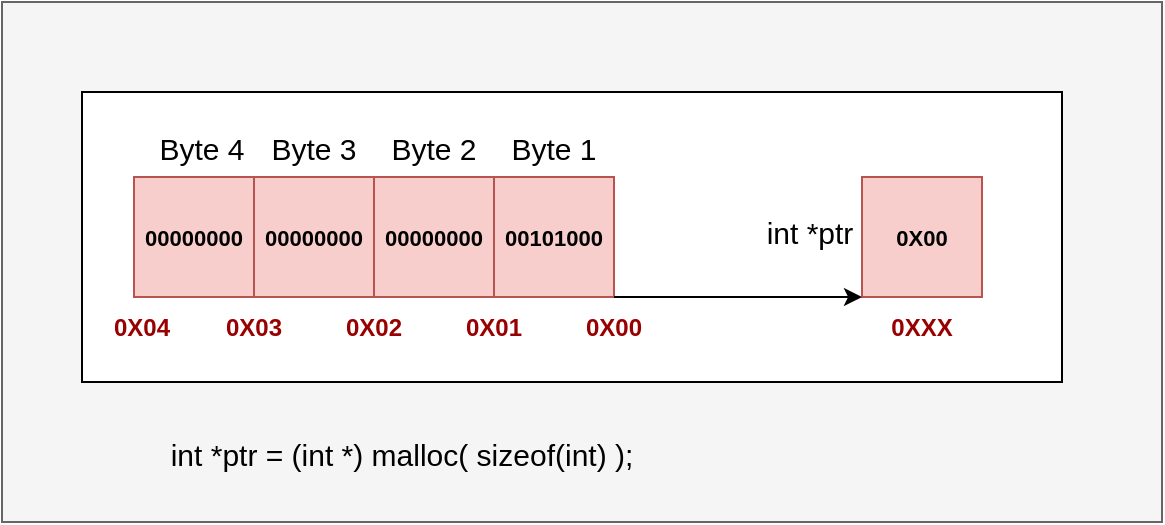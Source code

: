 <mxfile version="24.1.0" type="device">
  <diagram name="Page-1" id="hrw902O539XTYLNtP8d-">
    <mxGraphModel dx="984" dy="667" grid="1" gridSize="10" guides="1" tooltips="1" connect="1" arrows="1" fold="1" page="1" pageScale="1" pageWidth="827" pageHeight="1169" math="0" shadow="0">
      <root>
        <mxCell id="0" />
        <mxCell id="1" parent="0" />
        <mxCell id="lFsfy4obLwNb20StSC2V-19" value="" style="rounded=0;whiteSpace=wrap;html=1;fillColor=#f5f5f5;fontColor=#333333;strokeColor=#666666;" parent="1" vertex="1">
          <mxGeometry x="40" y="110" width="580" height="260" as="geometry" />
        </mxCell>
        <mxCell id="lFsfy4obLwNb20StSC2V-14" value="" style="rounded=0;whiteSpace=wrap;html=1;" parent="1" vertex="1">
          <mxGeometry x="80" y="155" width="490" height="145" as="geometry" />
        </mxCell>
        <mxCell id="lFsfy4obLwNb20StSC2V-2" value="&lt;span style=&quot;font-size: 11px;&quot;&gt;00000000&lt;/span&gt;" style="rounded=0;whiteSpace=wrap;html=1;fillColor=#f8cecc;strokeColor=#b85450;fontStyle=1;fontSize=11;" parent="1" vertex="1">
          <mxGeometry x="106" y="197.5" width="60" height="60" as="geometry" />
        </mxCell>
        <mxCell id="lFsfy4obLwNb20StSC2V-3" value="&lt;span style=&quot;font-size: 11px;&quot;&gt;00000000&lt;/span&gt;" style="rounded=0;whiteSpace=wrap;html=1;fillColor=#f8cecc;strokeColor=#b85450;fontStyle=1;fontSize=11;" parent="1" vertex="1">
          <mxGeometry x="166" y="197.5" width="60" height="60" as="geometry" />
        </mxCell>
        <mxCell id="lFsfy4obLwNb20StSC2V-4" value="&lt;span style=&quot;font-size: 11px;&quot;&gt;00000000&lt;/span&gt;" style="rounded=0;whiteSpace=wrap;html=1;fillColor=#f8cecc;strokeColor=#b85450;fontStyle=1;fontSize=11;" parent="1" vertex="1">
          <mxGeometry x="226" y="197.5" width="60" height="60" as="geometry" />
        </mxCell>
        <mxCell id="lFsfy4obLwNb20StSC2V-5" value="&lt;font style=&quot;font-size: 11px;&quot;&gt;00101000&lt;/font&gt;" style="rounded=0;whiteSpace=wrap;html=1;fillColor=#f8cecc;strokeColor=#b85450;fontStyle=1;fontSize=11;" parent="1" vertex="1">
          <mxGeometry x="286" y="197.5" width="60" height="60" as="geometry" />
        </mxCell>
        <mxCell id="lFsfy4obLwNb20StSC2V-8" value="0X00" style="text;html=1;align=center;verticalAlign=middle;whiteSpace=wrap;rounded=0;fontColor=#990000;fontStyle=1" parent="1" vertex="1">
          <mxGeometry x="316" y="257.5" width="60" height="30" as="geometry" />
        </mxCell>
        <mxCell id="lFsfy4obLwNb20StSC2V-10" value="&lt;font style=&quot;font-size: 15px;&quot;&gt;Byte 1&lt;/font&gt;" style="text;html=1;align=center;verticalAlign=middle;whiteSpace=wrap;rounded=0;" parent="1" vertex="1">
          <mxGeometry x="286" y="167.5" width="60" height="30" as="geometry" />
        </mxCell>
        <mxCell id="lFsfy4obLwNb20StSC2V-11" value="&lt;font style=&quot;font-size: 15px;&quot;&gt;Byte 2&lt;/font&gt;" style="text;html=1;align=center;verticalAlign=middle;whiteSpace=wrap;rounded=0;" parent="1" vertex="1">
          <mxGeometry x="226" y="167.5" width="60" height="30" as="geometry" />
        </mxCell>
        <mxCell id="lFsfy4obLwNb20StSC2V-12" value="&lt;font style=&quot;font-size: 15px;&quot;&gt;Byte 3&lt;/font&gt;" style="text;html=1;align=center;verticalAlign=middle;whiteSpace=wrap;rounded=0;" parent="1" vertex="1">
          <mxGeometry x="166" y="167.5" width="60" height="30" as="geometry" />
        </mxCell>
        <mxCell id="lFsfy4obLwNb20StSC2V-13" value="&lt;font style=&quot;font-size: 15px;&quot;&gt;Byte 4&lt;/font&gt;" style="text;html=1;align=center;verticalAlign=middle;whiteSpace=wrap;rounded=0;" parent="1" vertex="1">
          <mxGeometry x="110" y="167.5" width="60" height="30" as="geometry" />
        </mxCell>
        <mxCell id="lFsfy4obLwNb20StSC2V-21" value="0X01" style="text;html=1;align=center;verticalAlign=middle;whiteSpace=wrap;rounded=0;fontColor=#990000;fontStyle=1" parent="1" vertex="1">
          <mxGeometry x="256" y="257.5" width="60" height="30" as="geometry" />
        </mxCell>
        <mxCell id="lFsfy4obLwNb20StSC2V-22" value="0X02" style="text;html=1;align=center;verticalAlign=middle;whiteSpace=wrap;rounded=0;fontColor=#990000;fontStyle=1" parent="1" vertex="1">
          <mxGeometry x="196" y="257.5" width="60" height="30" as="geometry" />
        </mxCell>
        <mxCell id="lFsfy4obLwNb20StSC2V-23" value="0X03" style="text;html=1;align=center;verticalAlign=middle;whiteSpace=wrap;rounded=0;fontColor=#990000;fontStyle=1" parent="1" vertex="1">
          <mxGeometry x="136" y="257.5" width="60" height="30" as="geometry" />
        </mxCell>
        <mxCell id="LY4sB3mU6g4VXUHB-9Zz-1" value="0X00" style="rounded=0;whiteSpace=wrap;html=1;fillColor=#f8cecc;strokeColor=#b85450;fontStyle=1;fontSize=11;" vertex="1" parent="1">
          <mxGeometry x="470" y="197.5" width="60" height="60" as="geometry" />
        </mxCell>
        <mxCell id="LY4sB3mU6g4VXUHB-9Zz-13" value="0X04" style="text;html=1;align=center;verticalAlign=middle;whiteSpace=wrap;rounded=0;fontColor=#990000;fontStyle=1" vertex="1" parent="1">
          <mxGeometry x="80" y="257.5" width="60" height="30" as="geometry" />
        </mxCell>
        <mxCell id="LY4sB3mU6g4VXUHB-9Zz-17" value="&lt;font style=&quot;font-size: 15px;&quot;&gt;int *ptr = (int *) malloc( sizeof(int) ); &amp;nbsp; &amp;nbsp;&amp;nbsp;&lt;/font&gt;" style="text;html=1;align=center;verticalAlign=middle;whiteSpace=wrap;rounded=0;" vertex="1" parent="1">
          <mxGeometry x="120" y="330" width="240" height="30" as="geometry" />
        </mxCell>
        <mxCell id="LY4sB3mU6g4VXUHB-9Zz-25" value="0XXX" style="text;html=1;align=center;verticalAlign=middle;whiteSpace=wrap;rounded=0;fontColor=#990000;fontStyle=1" vertex="1" parent="1">
          <mxGeometry x="470" y="257.5" width="60" height="30" as="geometry" />
        </mxCell>
        <mxCell id="LY4sB3mU6g4VXUHB-9Zz-26" value="" style="endArrow=classic;html=1;rounded=0;exitX=0.5;exitY=0;exitDx=0;exitDy=0;entryX=0;entryY=0;entryDx=0;entryDy=0;" edge="1" parent="1" source="lFsfy4obLwNb20StSC2V-8" target="LY4sB3mU6g4VXUHB-9Zz-25">
          <mxGeometry width="50" height="50" relative="1" as="geometry">
            <mxPoint x="390" y="230" as="sourcePoint" />
            <mxPoint x="440" y="180" as="targetPoint" />
          </mxGeometry>
        </mxCell>
        <mxCell id="LY4sB3mU6g4VXUHB-9Zz-27" value="&lt;font style=&quot;font-size: 15px;&quot;&gt;int *ptr&lt;/font&gt;" style="text;html=1;align=center;verticalAlign=middle;whiteSpace=wrap;rounded=0;" vertex="1" parent="1">
          <mxGeometry x="414" y="210" width="60" height="30" as="geometry" />
        </mxCell>
      </root>
    </mxGraphModel>
  </diagram>
</mxfile>

